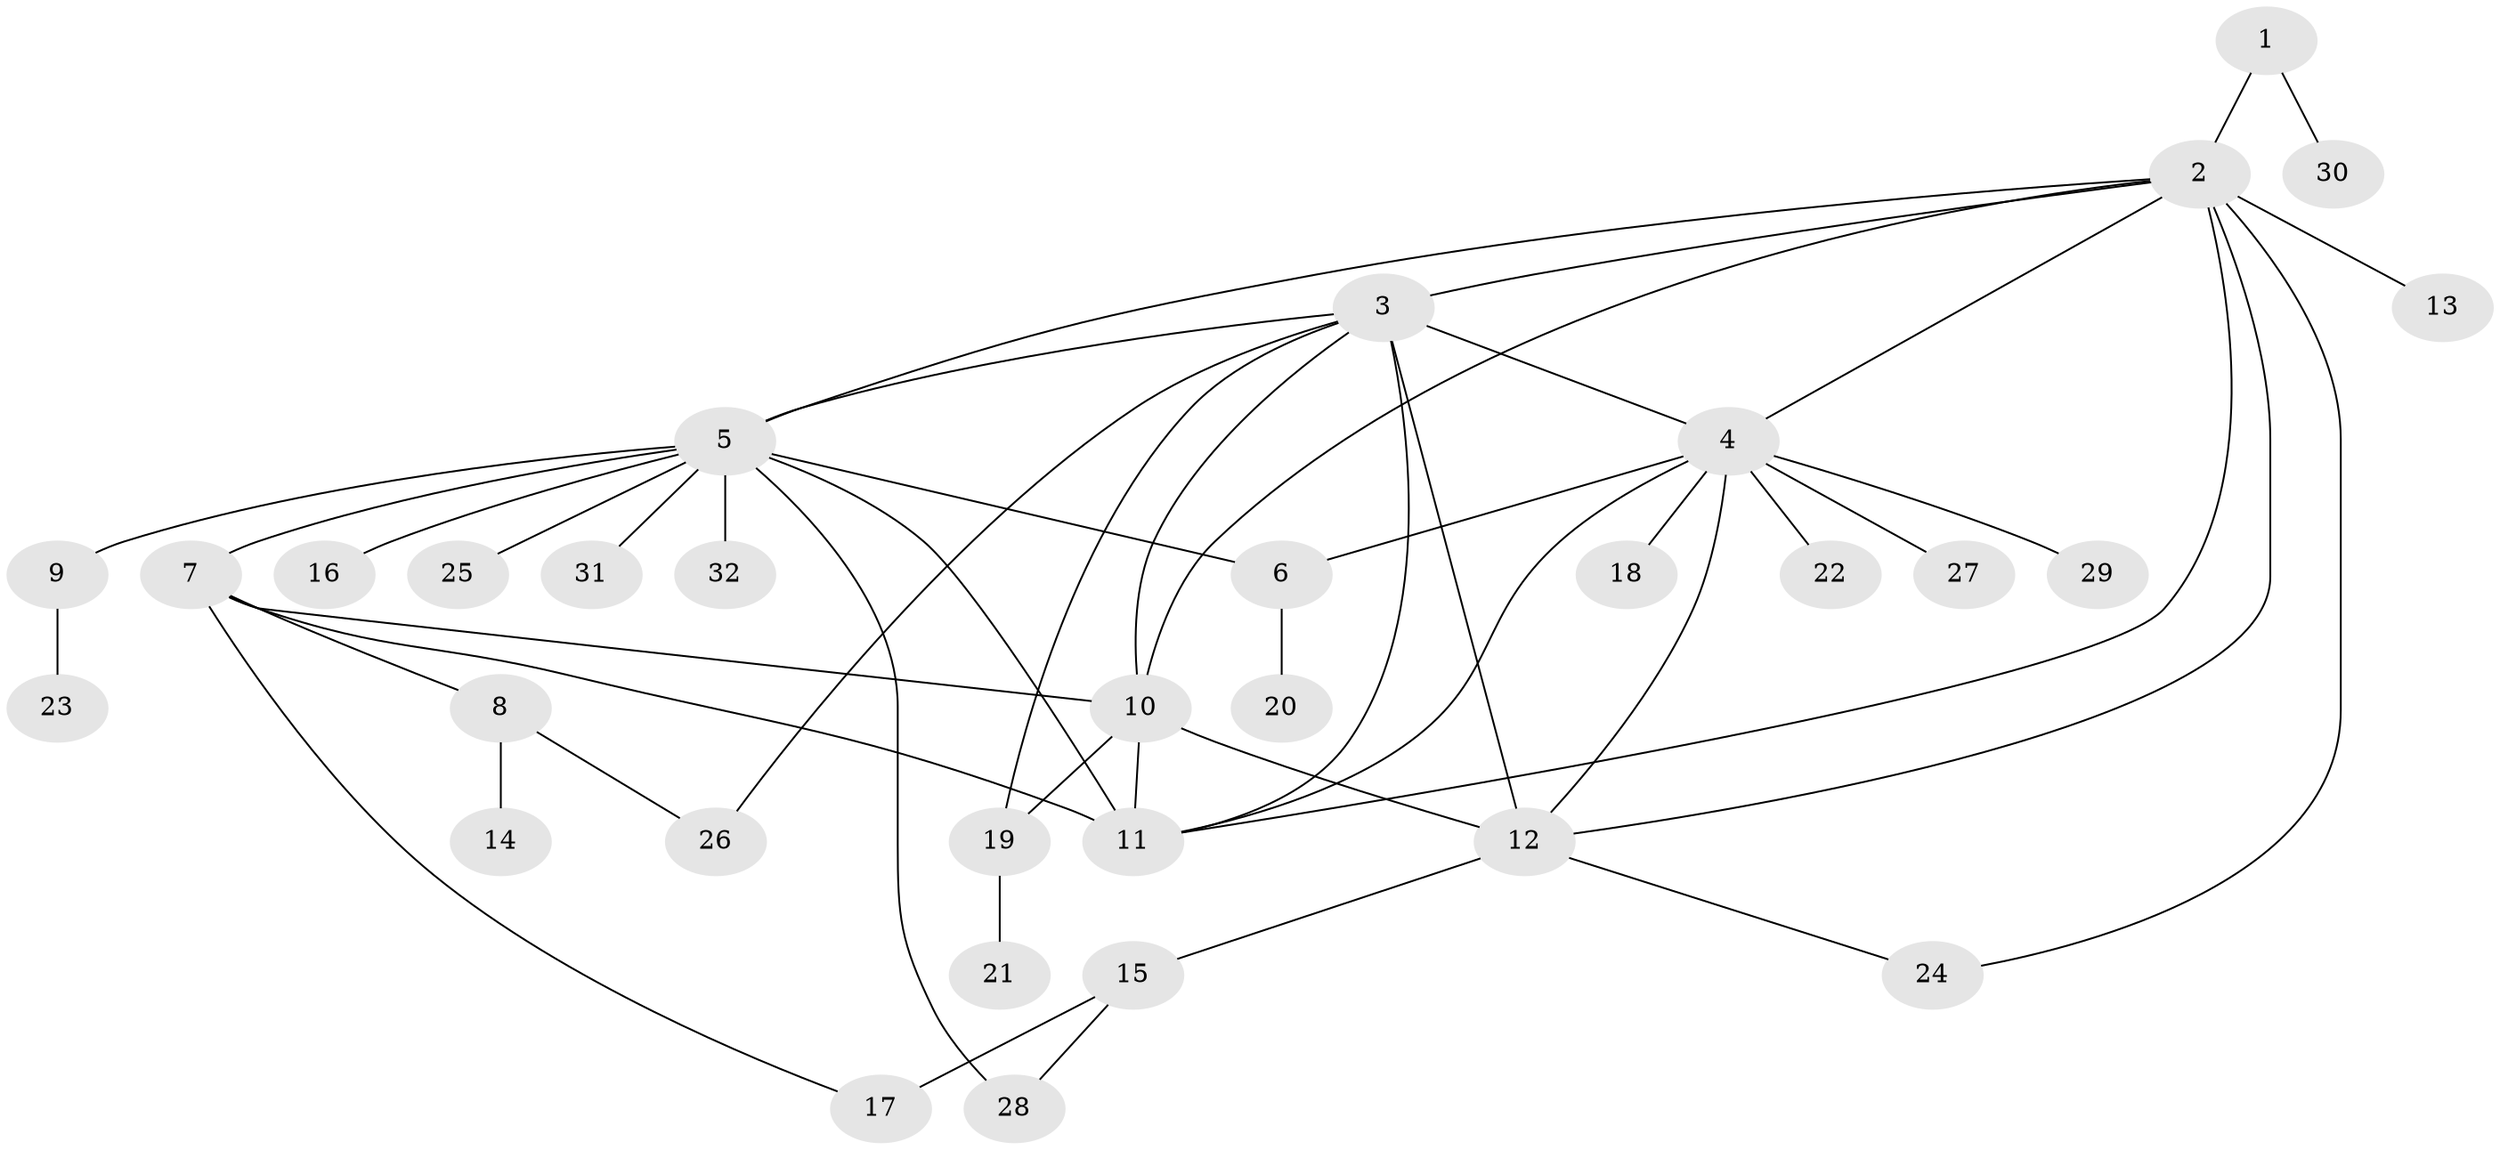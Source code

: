 // original degree distribution, {3: 0.078125, 14: 0.015625, 10: 0.0625, 2: 0.296875, 4: 0.0625, 5: 0.0625, 6: 0.015625, 12: 0.015625, 9: 0.015625, 1: 0.375}
// Generated by graph-tools (version 1.1) at 2025/35/03/09/25 02:35:35]
// undirected, 32 vertices, 49 edges
graph export_dot {
graph [start="1"]
  node [color=gray90,style=filled];
  1;
  2;
  3;
  4;
  5;
  6;
  7;
  8;
  9;
  10;
  11;
  12;
  13;
  14;
  15;
  16;
  17;
  18;
  19;
  20;
  21;
  22;
  23;
  24;
  25;
  26;
  27;
  28;
  29;
  30;
  31;
  32;
  1 -- 2 [weight=1.0];
  1 -- 30 [weight=1.0];
  2 -- 3 [weight=2.0];
  2 -- 4 [weight=1.0];
  2 -- 5 [weight=1.0];
  2 -- 10 [weight=2.0];
  2 -- 11 [weight=1.0];
  2 -- 12 [weight=1.0];
  2 -- 13 [weight=4.0];
  2 -- 24 [weight=1.0];
  3 -- 4 [weight=1.0];
  3 -- 5 [weight=1.0];
  3 -- 10 [weight=1.0];
  3 -- 11 [weight=1.0];
  3 -- 12 [weight=2.0];
  3 -- 19 [weight=2.0];
  3 -- 26 [weight=1.0];
  4 -- 6 [weight=1.0];
  4 -- 11 [weight=1.0];
  4 -- 12 [weight=1.0];
  4 -- 18 [weight=1.0];
  4 -- 22 [weight=1.0];
  4 -- 27 [weight=1.0];
  4 -- 29 [weight=1.0];
  5 -- 6 [weight=2.0];
  5 -- 7 [weight=2.0];
  5 -- 9 [weight=2.0];
  5 -- 11 [weight=3.0];
  5 -- 16 [weight=1.0];
  5 -- 25 [weight=1.0];
  5 -- 28 [weight=2.0];
  5 -- 31 [weight=1.0];
  5 -- 32 [weight=1.0];
  6 -- 20 [weight=1.0];
  7 -- 8 [weight=1.0];
  7 -- 10 [weight=2.0];
  7 -- 11 [weight=2.0];
  7 -- 17 [weight=1.0];
  8 -- 14 [weight=1.0];
  8 -- 26 [weight=1.0];
  9 -- 23 [weight=1.0];
  10 -- 11 [weight=1.0];
  10 -- 12 [weight=1.0];
  10 -- 19 [weight=1.0];
  12 -- 15 [weight=2.0];
  12 -- 24 [weight=1.0];
  15 -- 17 [weight=2.0];
  15 -- 28 [weight=1.0];
  19 -- 21 [weight=1.0];
}
